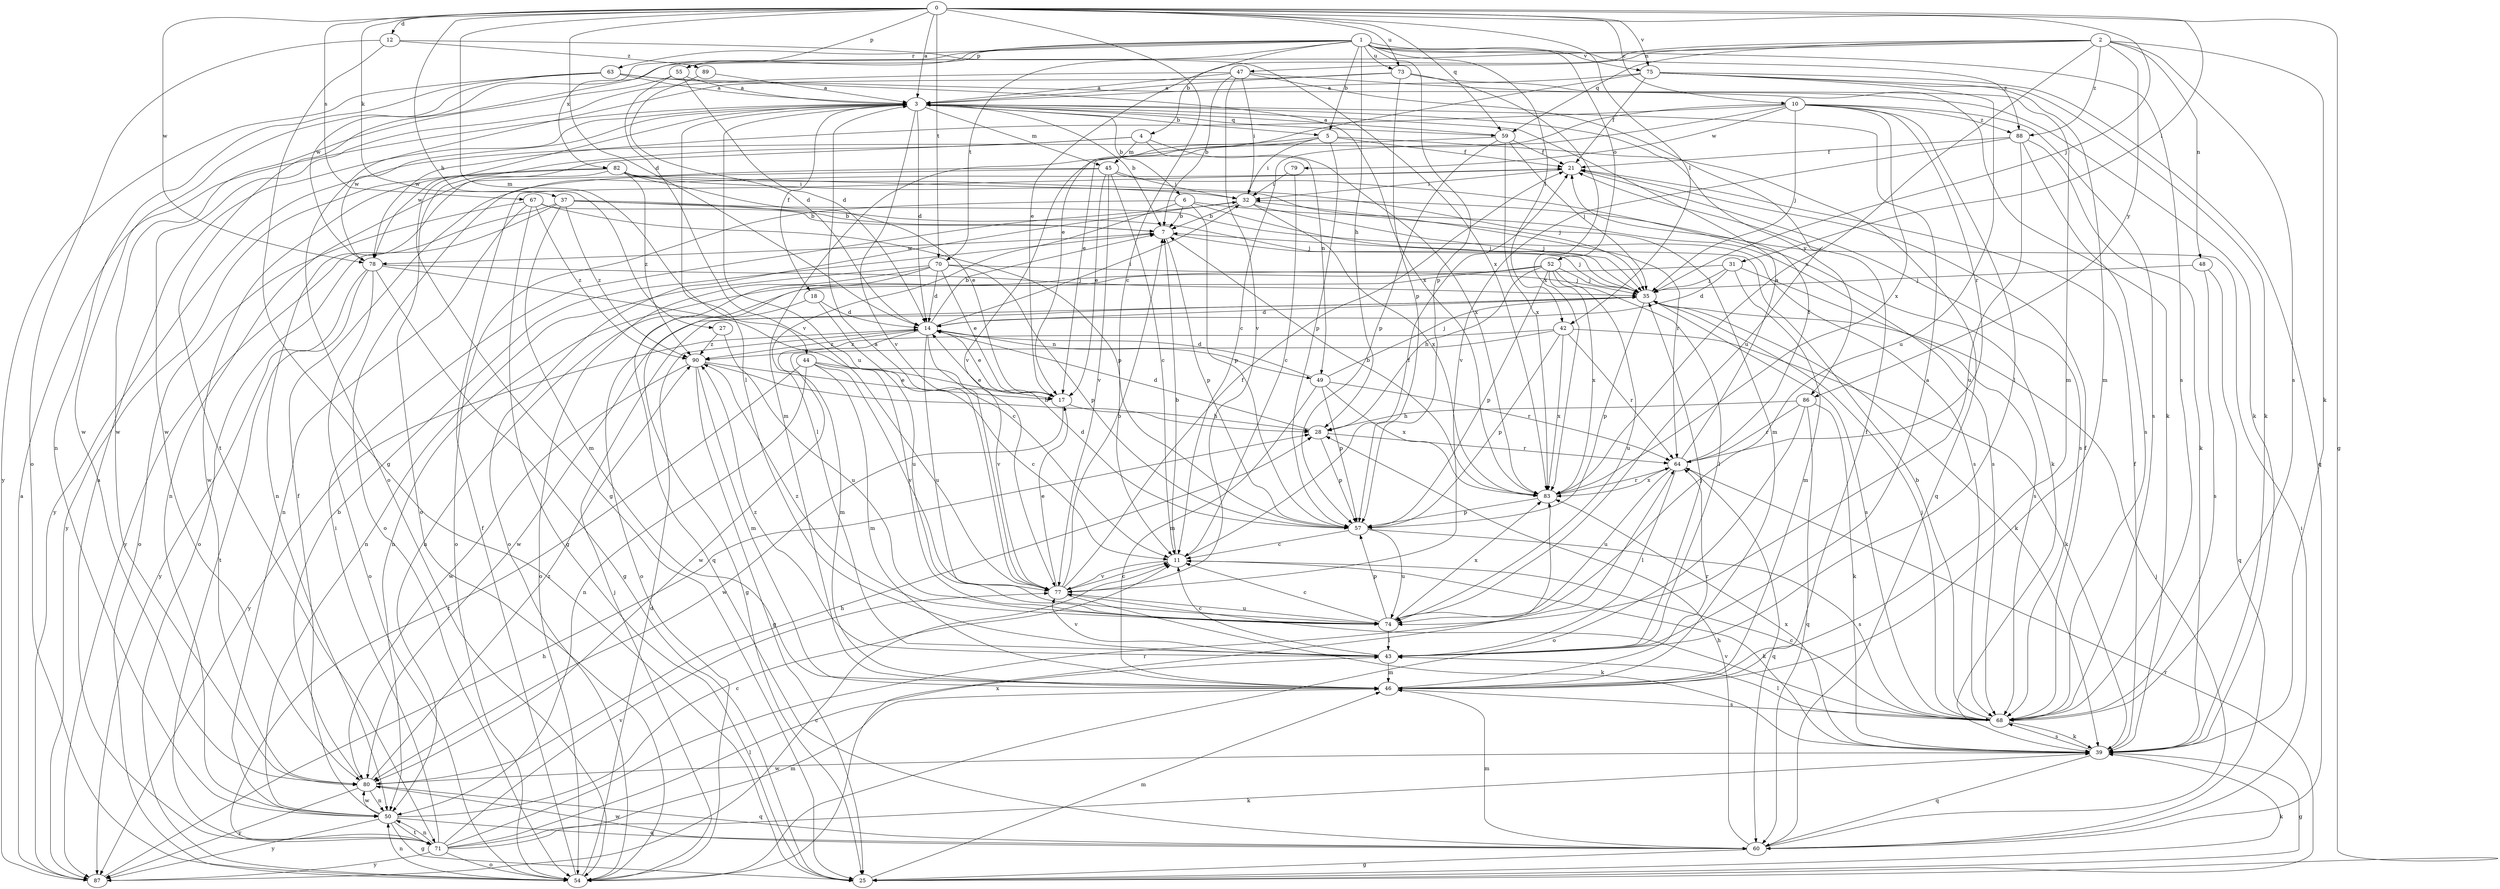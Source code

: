 strict digraph  {
0;
1;
2;
3;
4;
5;
6;
7;
10;
11;
12;
14;
17;
18;
21;
25;
27;
28;
31;
32;
35;
37;
39;
42;
43;
44;
45;
46;
47;
48;
49;
50;
52;
54;
55;
57;
59;
60;
63;
64;
67;
68;
70;
71;
73;
74;
75;
77;
78;
79;
80;
82;
83;
86;
87;
88;
89;
90;
0 -> 3  [label=a];
0 -> 10  [label=c];
0 -> 11  [label=c];
0 -> 12  [label=d];
0 -> 14  [label=d];
0 -> 25  [label=g];
0 -> 27  [label=h];
0 -> 31  [label=i];
0 -> 35  [label=j];
0 -> 37  [label=k];
0 -> 42  [label=l];
0 -> 44  [label=m];
0 -> 55  [label=p];
0 -> 59  [label=q];
0 -> 67  [label=s];
0 -> 70  [label=t];
0 -> 73  [label=u];
0 -> 75  [label=v];
0 -> 78  [label=w];
1 -> 4  [label=b];
1 -> 5  [label=b];
1 -> 28  [label=h];
1 -> 42  [label=l];
1 -> 52  [label=o];
1 -> 55  [label=p];
1 -> 57  [label=p];
1 -> 63  [label=r];
1 -> 68  [label=s];
1 -> 70  [label=t];
1 -> 73  [label=u];
1 -> 75  [label=v];
1 -> 78  [label=w];
1 -> 82  [label=x];
1 -> 88  [label=z];
2 -> 17  [label=e];
2 -> 39  [label=k];
2 -> 47  [label=n];
2 -> 48  [label=n];
2 -> 59  [label=q];
2 -> 68  [label=s];
2 -> 71  [label=t];
2 -> 83  [label=x];
2 -> 86  [label=y];
2 -> 88  [label=z];
3 -> 5  [label=b];
3 -> 6  [label=b];
3 -> 7  [label=b];
3 -> 14  [label=d];
3 -> 18  [label=f];
3 -> 25  [label=g];
3 -> 43  [label=l];
3 -> 45  [label=m];
3 -> 59  [label=q];
3 -> 74  [label=u];
3 -> 77  [label=v];
3 -> 78  [label=w];
3 -> 86  [label=y];
4 -> 45  [label=m];
4 -> 49  [label=n];
4 -> 54  [label=o];
4 -> 78  [label=w];
4 -> 83  [label=x];
5 -> 21  [label=f];
5 -> 32  [label=i];
5 -> 46  [label=m];
5 -> 57  [label=p];
5 -> 60  [label=q];
5 -> 77  [label=v];
6 -> 7  [label=b];
6 -> 35  [label=j];
6 -> 43  [label=l];
6 -> 54  [label=o];
6 -> 57  [label=p];
6 -> 68  [label=s];
7 -> 35  [label=j];
7 -> 57  [label=p];
7 -> 78  [label=w];
10 -> 11  [label=c];
10 -> 17  [label=e];
10 -> 35  [label=j];
10 -> 43  [label=l];
10 -> 64  [label=r];
10 -> 68  [label=s];
10 -> 78  [label=w];
10 -> 79  [label=w];
10 -> 83  [label=x];
10 -> 88  [label=z];
11 -> 7  [label=b];
11 -> 21  [label=f];
11 -> 39  [label=k];
11 -> 77  [label=v];
12 -> 25  [label=g];
12 -> 54  [label=o];
12 -> 83  [label=x];
12 -> 89  [label=z];
14 -> 7  [label=b];
14 -> 17  [label=e];
14 -> 32  [label=i];
14 -> 46  [label=m];
14 -> 49  [label=n];
14 -> 74  [label=u];
14 -> 77  [label=v];
14 -> 87  [label=y];
14 -> 90  [label=z];
17 -> 28  [label=h];
17 -> 80  [label=w];
18 -> 14  [label=d];
18 -> 25  [label=g];
18 -> 74  [label=u];
21 -> 32  [label=i];
21 -> 68  [label=s];
25 -> 39  [label=k];
25 -> 46  [label=m];
25 -> 64  [label=r];
27 -> 74  [label=u];
27 -> 90  [label=z];
28 -> 14  [label=d];
28 -> 57  [label=p];
28 -> 64  [label=r];
31 -> 14  [label=d];
31 -> 35  [label=j];
31 -> 46  [label=m];
31 -> 50  [label=n];
31 -> 68  [label=s];
32 -> 7  [label=b];
32 -> 35  [label=j];
32 -> 54  [label=o];
32 -> 64  [label=r];
32 -> 83  [label=x];
35 -> 14  [label=d];
35 -> 39  [label=k];
35 -> 57  [label=p];
35 -> 68  [label=s];
35 -> 80  [label=w];
37 -> 7  [label=b];
37 -> 35  [label=j];
37 -> 46  [label=m];
37 -> 54  [label=o];
37 -> 68  [label=s];
37 -> 87  [label=y];
37 -> 90  [label=z];
39 -> 21  [label=f];
39 -> 25  [label=g];
39 -> 60  [label=q];
39 -> 68  [label=s];
39 -> 80  [label=w];
39 -> 83  [label=x];
42 -> 39  [label=k];
42 -> 57  [label=p];
42 -> 64  [label=r];
42 -> 80  [label=w];
42 -> 83  [label=x];
42 -> 90  [label=z];
43 -> 3  [label=a];
43 -> 11  [label=c];
43 -> 35  [label=j];
43 -> 46  [label=m];
43 -> 77  [label=v];
43 -> 90  [label=z];
44 -> 11  [label=c];
44 -> 17  [label=e];
44 -> 46  [label=m];
44 -> 50  [label=n];
44 -> 71  [label=t];
44 -> 77  [label=v];
45 -> 11  [label=c];
45 -> 17  [label=e];
45 -> 32  [label=i];
45 -> 39  [label=k];
45 -> 50  [label=n];
45 -> 54  [label=o];
45 -> 77  [label=v];
46 -> 21  [label=f];
46 -> 64  [label=r];
46 -> 68  [label=s];
47 -> 3  [label=a];
47 -> 7  [label=b];
47 -> 32  [label=i];
47 -> 39  [label=k];
47 -> 74  [label=u];
47 -> 77  [label=v];
47 -> 80  [label=w];
48 -> 35  [label=j];
48 -> 60  [label=q];
48 -> 68  [label=s];
49 -> 14  [label=d];
49 -> 35  [label=j];
49 -> 46  [label=m];
49 -> 57  [label=p];
49 -> 64  [label=r];
49 -> 83  [label=x];
50 -> 11  [label=c];
50 -> 21  [label=f];
50 -> 25  [label=g];
50 -> 60  [label=q];
50 -> 71  [label=t];
50 -> 80  [label=w];
50 -> 87  [label=y];
52 -> 28  [label=h];
52 -> 35  [label=j];
52 -> 43  [label=l];
52 -> 50  [label=n];
52 -> 54  [label=o];
52 -> 57  [label=p];
52 -> 74  [label=u];
52 -> 83  [label=x];
54 -> 14  [label=d];
54 -> 21  [label=f];
54 -> 35  [label=j];
54 -> 50  [label=n];
54 -> 83  [label=x];
55 -> 3  [label=a];
55 -> 14  [label=d];
55 -> 77  [label=v];
55 -> 80  [label=w];
57 -> 11  [label=c];
57 -> 14  [label=d];
57 -> 68  [label=s];
57 -> 74  [label=u];
59 -> 3  [label=a];
59 -> 21  [label=f];
59 -> 35  [label=j];
59 -> 57  [label=p];
59 -> 83  [label=x];
59 -> 87  [label=y];
60 -> 25  [label=g];
60 -> 28  [label=h];
60 -> 32  [label=i];
60 -> 35  [label=j];
60 -> 46  [label=m];
60 -> 80  [label=w];
63 -> 3  [label=a];
63 -> 39  [label=k];
63 -> 50  [label=n];
63 -> 80  [label=w];
63 -> 83  [label=x];
63 -> 87  [label=y];
64 -> 3  [label=a];
64 -> 21  [label=f];
64 -> 43  [label=l];
64 -> 60  [label=q];
64 -> 74  [label=u];
64 -> 83  [label=x];
67 -> 7  [label=b];
67 -> 25  [label=g];
67 -> 50  [label=n];
67 -> 54  [label=o];
67 -> 57  [label=p];
67 -> 90  [label=z];
68 -> 7  [label=b];
68 -> 11  [label=c];
68 -> 21  [label=f];
68 -> 35  [label=j];
68 -> 39  [label=k];
68 -> 43  [label=l];
68 -> 77  [label=v];
70 -> 14  [label=d];
70 -> 17  [label=e];
70 -> 35  [label=j];
70 -> 50  [label=n];
70 -> 54  [label=o];
70 -> 57  [label=p];
70 -> 60  [label=q];
71 -> 3  [label=a];
71 -> 32  [label=i];
71 -> 39  [label=k];
71 -> 43  [label=l];
71 -> 46  [label=m];
71 -> 50  [label=n];
71 -> 54  [label=o];
71 -> 64  [label=r];
71 -> 77  [label=v];
71 -> 87  [label=y];
73 -> 3  [label=a];
73 -> 46  [label=m];
73 -> 54  [label=o];
73 -> 57  [label=p];
73 -> 83  [label=x];
74 -> 11  [label=c];
74 -> 43  [label=l];
74 -> 57  [label=p];
74 -> 83  [label=x];
74 -> 90  [label=z];
75 -> 3  [label=a];
75 -> 17  [label=e];
75 -> 21  [label=f];
75 -> 39  [label=k];
75 -> 46  [label=m];
75 -> 60  [label=q];
75 -> 74  [label=u];
77 -> 3  [label=a];
77 -> 7  [label=b];
77 -> 11  [label=c];
77 -> 17  [label=e];
77 -> 21  [label=f];
77 -> 39  [label=k];
77 -> 74  [label=u];
78 -> 11  [label=c];
78 -> 25  [label=g];
78 -> 35  [label=j];
78 -> 54  [label=o];
78 -> 71  [label=t];
78 -> 87  [label=y];
79 -> 11  [label=c];
79 -> 32  [label=i];
80 -> 7  [label=b];
80 -> 28  [label=h];
80 -> 50  [label=n];
80 -> 60  [label=q];
80 -> 87  [label=y];
80 -> 90  [label=z];
82 -> 17  [label=e];
82 -> 32  [label=i];
82 -> 35  [label=j];
82 -> 46  [label=m];
82 -> 50  [label=n];
82 -> 80  [label=w];
82 -> 87  [label=y];
82 -> 90  [label=z];
83 -> 7  [label=b];
83 -> 57  [label=p];
83 -> 64  [label=r];
86 -> 28  [label=h];
86 -> 39  [label=k];
86 -> 54  [label=o];
86 -> 60  [label=q];
86 -> 64  [label=r];
87 -> 3  [label=a];
87 -> 11  [label=c];
87 -> 28  [label=h];
88 -> 21  [label=f];
88 -> 39  [label=k];
88 -> 68  [label=s];
88 -> 74  [label=u];
88 -> 77  [label=v];
89 -> 3  [label=a];
89 -> 14  [label=d];
90 -> 17  [label=e];
90 -> 25  [label=g];
90 -> 28  [label=h];
90 -> 46  [label=m];
90 -> 80  [label=w];
}
